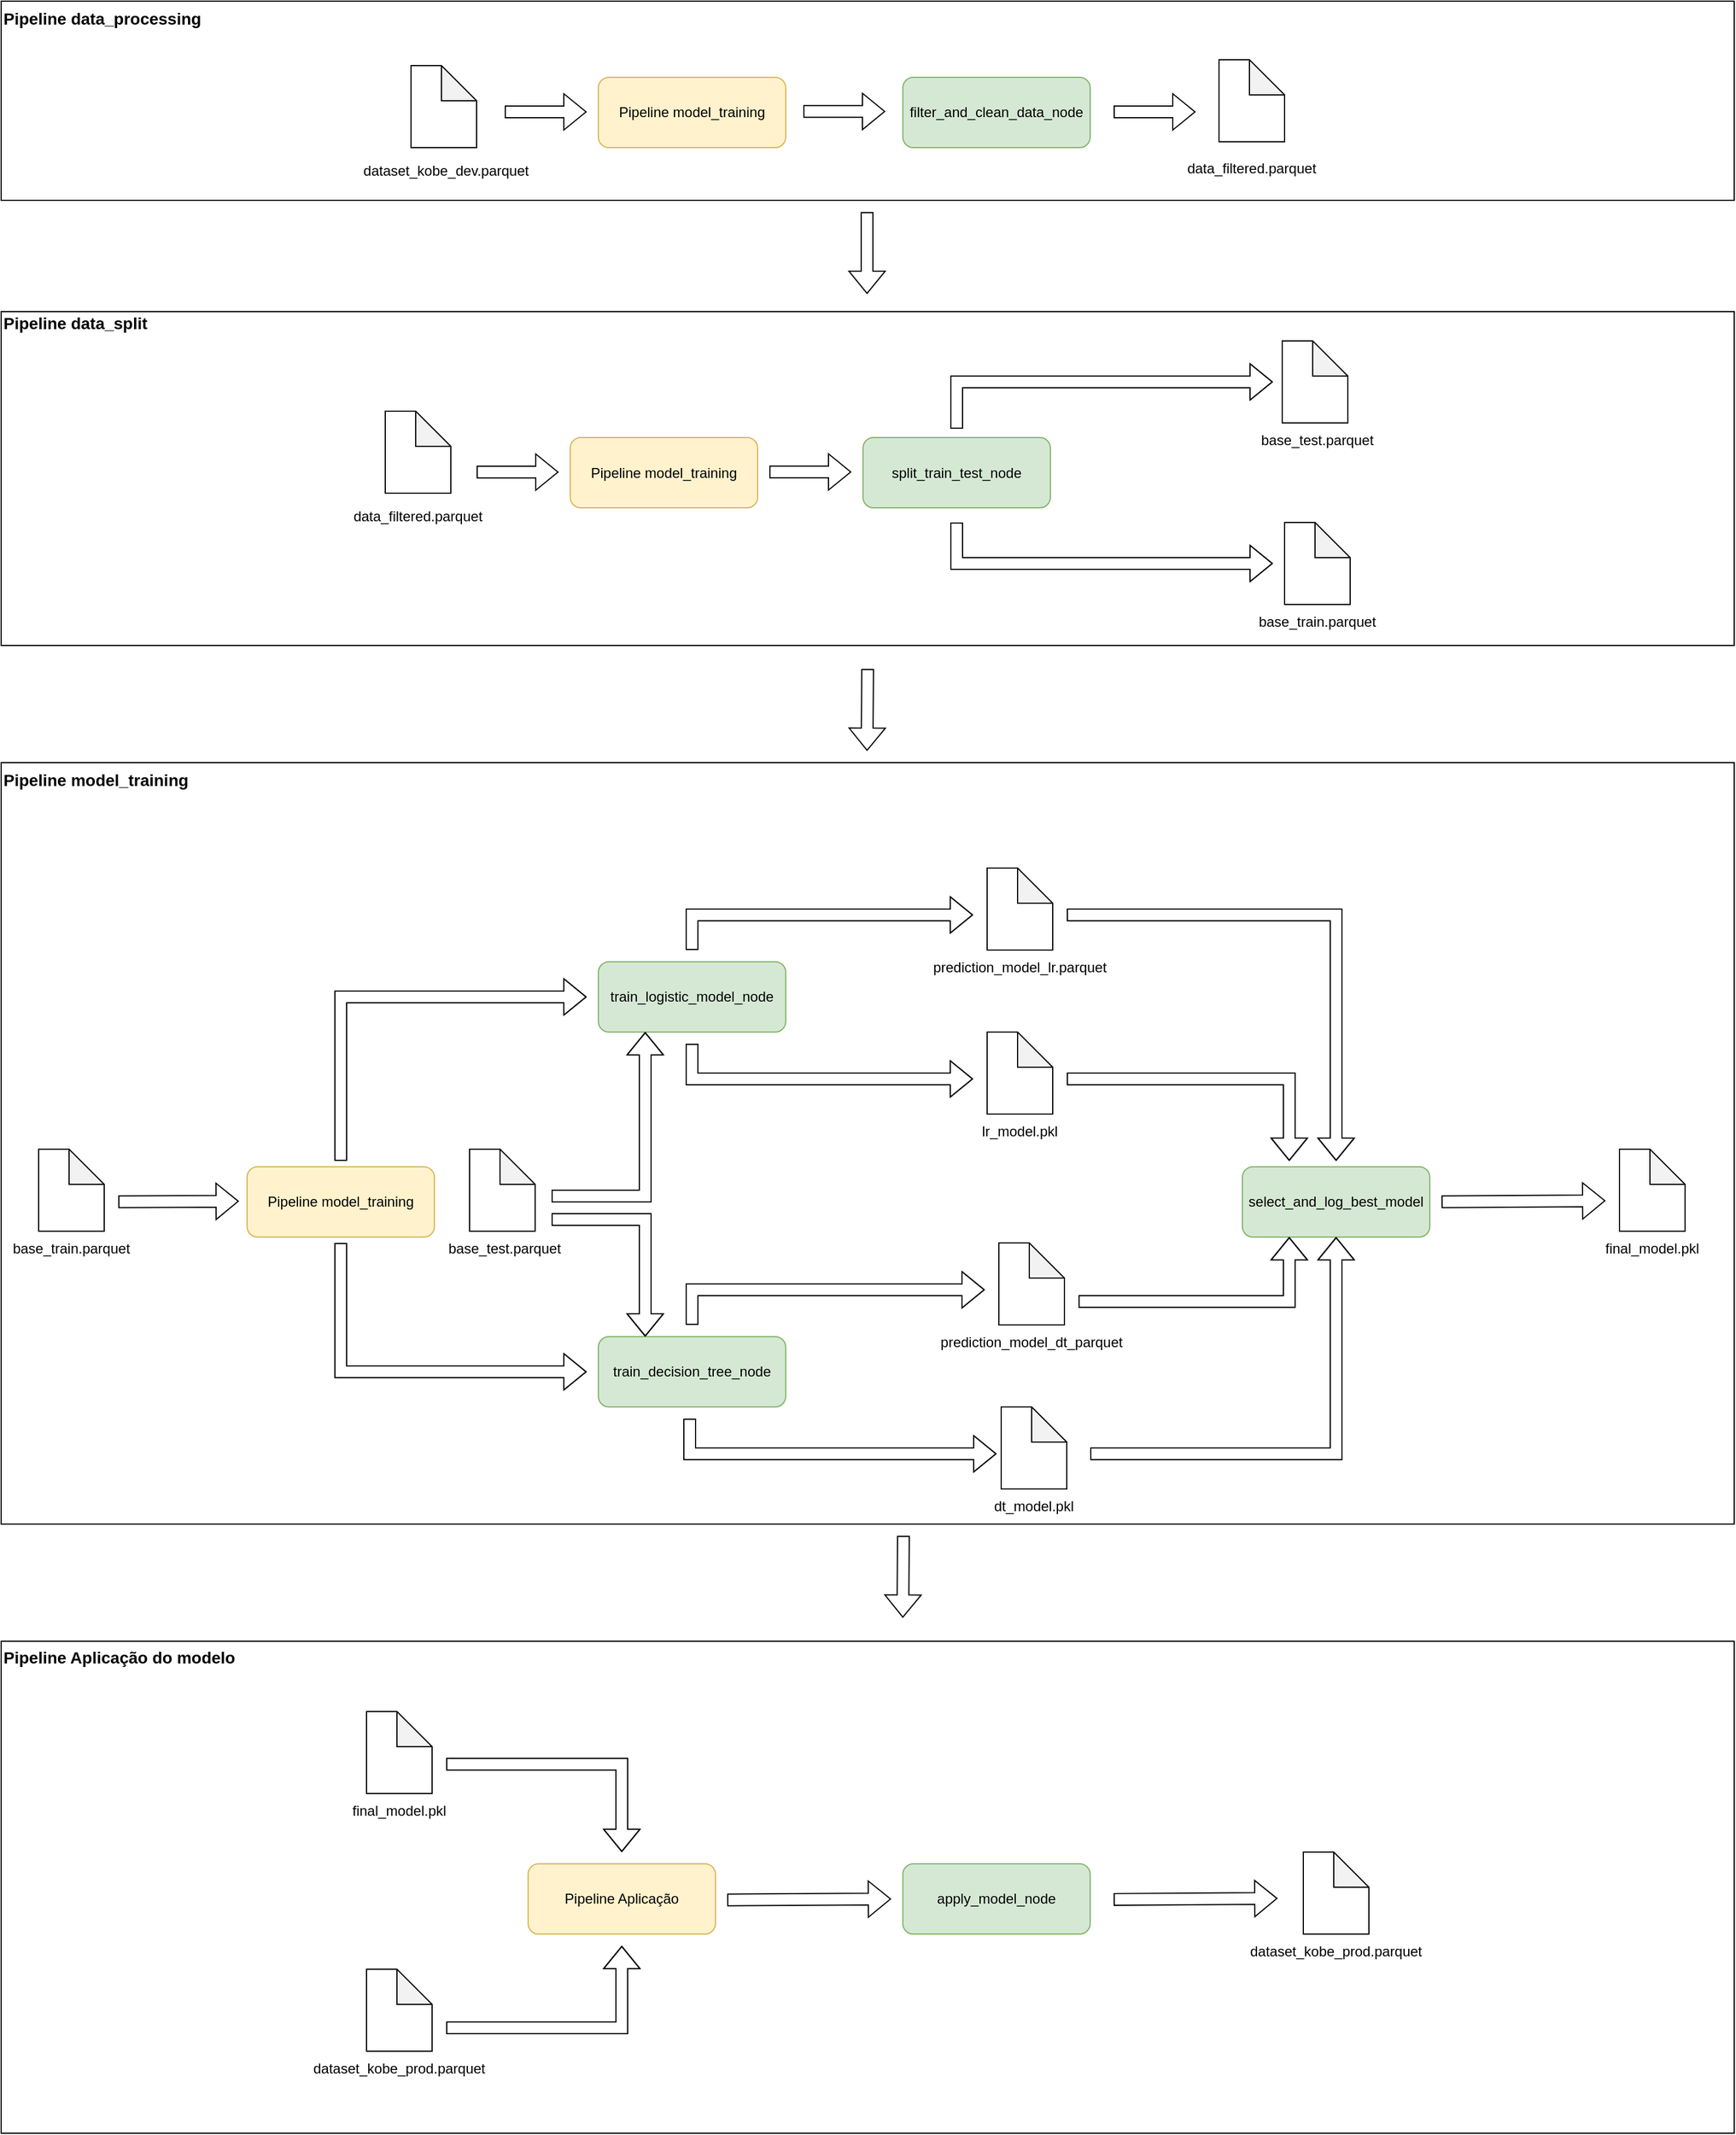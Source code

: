 <mxfile version="26.2.2">
  <diagram name="Página-1" id="7FKEbZBwdg9QhogyXJ1z">
    <mxGraphModel dx="4114" dy="1858" grid="1" gridSize="10" guides="1" tooltips="1" connect="1" arrows="1" fold="1" page="1" pageScale="1" pageWidth="827" pageHeight="1169" math="0" shadow="0">
      <root>
        <mxCell id="0" />
        <mxCell id="1" parent="0" />
        <mxCell id="_XLDpCySr1a8tBHdYcfr-35" value="" style="rounded=0;whiteSpace=wrap;html=1;" parent="1" vertex="1">
          <mxGeometry x="-680" y="565" width="1480" height="285" as="geometry" />
        </mxCell>
        <mxCell id="qqO3S_ic4On0Zhpfvtx0-25" value="" style="rounded=0;whiteSpace=wrap;html=1;" vertex="1" parent="1">
          <mxGeometry x="-680" y="1700" width="1480" height="420" as="geometry" />
        </mxCell>
        <mxCell id="_XLDpCySr1a8tBHdYcfr-26" value="" style="rounded=0;whiteSpace=wrap;html=1;" parent="1" vertex="1">
          <mxGeometry x="-680" y="300" width="1480" height="170" as="geometry" />
        </mxCell>
        <mxCell id="_XLDpCySr1a8tBHdYcfr-2" value="" style="shape=flexArrow;endArrow=classic;html=1;rounded=0;" parent="1" edge="1">
          <mxGeometry width="50" height="50" relative="1" as="geometry">
            <mxPoint x="-250" y="394.5" as="sourcePoint" />
            <mxPoint x="-180" y="394.5" as="targetPoint" />
          </mxGeometry>
        </mxCell>
        <mxCell id="_XLDpCySr1a8tBHdYcfr-4" value="filter_and_clean_data_node" style="rounded=1;whiteSpace=wrap;html=1;fillColor=#d5e8d4;strokeColor=#82b366;" parent="1" vertex="1">
          <mxGeometry x="90" y="365" width="160" height="60" as="geometry" />
        </mxCell>
        <mxCell id="_XLDpCySr1a8tBHdYcfr-7" value="" style="shape=flexArrow;endArrow=classic;html=1;rounded=0;" parent="1" edge="1">
          <mxGeometry width="50" height="50" relative="1" as="geometry">
            <mxPoint x="270" y="394.5" as="sourcePoint" />
            <mxPoint x="340" y="394.5" as="targetPoint" />
          </mxGeometry>
        </mxCell>
        <mxCell id="_XLDpCySr1a8tBHdYcfr-36" value="" style="shape=flexArrow;endArrow=classic;html=1;rounded=0;" parent="1" edge="1">
          <mxGeometry width="50" height="50" relative="1" as="geometry">
            <mxPoint x="59.44" y="480" as="sourcePoint" />
            <mxPoint x="59.44" y="550" as="targetPoint" />
          </mxGeometry>
        </mxCell>
        <mxCell id="_XLDpCySr1a8tBHdYcfr-40" value="" style="group" parent="1" vertex="1" connectable="0">
          <mxGeometry x="358" y="350" width="60" height="105" as="geometry" />
        </mxCell>
        <mxCell id="_XLDpCySr1a8tBHdYcfr-5" value="" style="shape=note;whiteSpace=wrap;html=1;backgroundOutline=1;darkOpacity=0.05;" parent="_XLDpCySr1a8tBHdYcfr-40" vertex="1">
          <mxGeometry x="2" width="56" height="70" as="geometry" />
        </mxCell>
        <mxCell id="_XLDpCySr1a8tBHdYcfr-9" value="data_filtered.parquet" style="text;html=1;align=center;verticalAlign=middle;whiteSpace=wrap;rounded=0;" parent="_XLDpCySr1a8tBHdYcfr-40" vertex="1">
          <mxGeometry y="80" width="60" height="25" as="geometry" />
        </mxCell>
        <mxCell id="_XLDpCySr1a8tBHdYcfr-41" value="" style="group" parent="1" vertex="1" connectable="0">
          <mxGeometry x="-354" y="650" width="60" height="105" as="geometry" />
        </mxCell>
        <mxCell id="_XLDpCySr1a8tBHdYcfr-42" value="" style="shape=note;whiteSpace=wrap;html=1;backgroundOutline=1;darkOpacity=0.05;" parent="_XLDpCySr1a8tBHdYcfr-41" vertex="1">
          <mxGeometry x="2" width="56" height="70" as="geometry" />
        </mxCell>
        <mxCell id="_XLDpCySr1a8tBHdYcfr-43" value="data_filtered.parquet" style="text;html=1;align=center;verticalAlign=middle;whiteSpace=wrap;rounded=0;" parent="_XLDpCySr1a8tBHdYcfr-41" vertex="1">
          <mxGeometry y="75" width="60" height="30" as="geometry" />
        </mxCell>
        <mxCell id="_XLDpCySr1a8tBHdYcfr-50" value="" style="group" parent="1" vertex="1" connectable="0">
          <mxGeometry x="-330" y="355" width="60" height="105" as="geometry" />
        </mxCell>
        <mxCell id="_XLDpCySr1a8tBHdYcfr-1" value="" style="shape=note;whiteSpace=wrap;html=1;backgroundOutline=1;darkOpacity=0.05;" parent="_XLDpCySr1a8tBHdYcfr-50" vertex="1">
          <mxGeometry width="56" height="70" as="geometry" />
        </mxCell>
        <mxCell id="_XLDpCySr1a8tBHdYcfr-3" value="dataset_kobe_dev.parquet" style="text;html=1;align=center;verticalAlign=middle;whiteSpace=wrap;rounded=0;" parent="_XLDpCySr1a8tBHdYcfr-50" vertex="1">
          <mxGeometry y="75" width="60" height="30" as="geometry" />
        </mxCell>
        <mxCell id="_XLDpCySr1a8tBHdYcfr-27" value="Pipeline data_processing" style="text;html=1;align=left;verticalAlign=middle;whiteSpace=wrap;rounded=0;fontSize=14;fontStyle=1" parent="1" vertex="1">
          <mxGeometry x="-680" y="300" width="220" height="30" as="geometry" />
        </mxCell>
        <mxCell id="_XLDpCySr1a8tBHdYcfr-52" value="split_train_test_node" style="rounded=1;whiteSpace=wrap;html=1;fillColor=#d5e8d4;strokeColor=#82b366;" parent="1" vertex="1">
          <mxGeometry x="56" y="672.5" width="160" height="60" as="geometry" />
        </mxCell>
        <mxCell id="_XLDpCySr1a8tBHdYcfr-53" value="" style="shape=flexArrow;endArrow=classic;html=1;rounded=0;" parent="1" edge="1">
          <mxGeometry width="50" height="50" relative="1" as="geometry">
            <mxPoint x="-274" y="702" as="sourcePoint" />
            <mxPoint x="-204" y="702" as="targetPoint" />
          </mxGeometry>
        </mxCell>
        <mxCell id="_XLDpCySr1a8tBHdYcfr-55" value="" style="group" parent="1" vertex="1" connectable="0">
          <mxGeometry x="414" y="590" width="60" height="100" as="geometry" />
        </mxCell>
        <mxCell id="_XLDpCySr1a8tBHdYcfr-29" value="" style="shape=note;whiteSpace=wrap;html=1;backgroundOutline=1;darkOpacity=0.05;" parent="_XLDpCySr1a8tBHdYcfr-55" vertex="1">
          <mxGeometry width="56" height="70" as="geometry" />
        </mxCell>
        <mxCell id="_XLDpCySr1a8tBHdYcfr-33" value="base_test.parquet" style="text;html=1;align=center;verticalAlign=middle;whiteSpace=wrap;rounded=0;" parent="_XLDpCySr1a8tBHdYcfr-55" vertex="1">
          <mxGeometry y="70" width="60" height="30" as="geometry" />
        </mxCell>
        <mxCell id="_XLDpCySr1a8tBHdYcfr-56" value="" style="group" parent="1" vertex="1" connectable="0">
          <mxGeometry x="414" y="745" width="366" height="114.5" as="geometry" />
        </mxCell>
        <mxCell id="_XLDpCySr1a8tBHdYcfr-31" value="" style="shape=note;whiteSpace=wrap;html=1;backgroundOutline=1;darkOpacity=0.05;" parent="_XLDpCySr1a8tBHdYcfr-56" vertex="1">
          <mxGeometry x="2" width="56" height="70" as="geometry" />
        </mxCell>
        <mxCell id="_XLDpCySr1a8tBHdYcfr-34" value="base_train&lt;span style=&quot;background-color: transparent; color: light-dark(rgb(0, 0, 0), rgb(255, 255, 255));&quot;&gt;.parquet&lt;/span&gt;" style="text;html=1;align=center;verticalAlign=middle;whiteSpace=wrap;rounded=0;" parent="_XLDpCySr1a8tBHdYcfr-56" vertex="1">
          <mxGeometry y="70" width="60" height="30" as="geometry" />
        </mxCell>
        <mxCell id="_XLDpCySr1a8tBHdYcfr-59" value="Pipeline data_split" style="text;html=1;align=left;verticalAlign=middle;whiteSpace=wrap;rounded=0;fontSize=14;fontStyle=1" parent="1" vertex="1">
          <mxGeometry x="-680" y="560" width="220" height="30" as="geometry" />
        </mxCell>
        <mxCell id="_XLDpCySr1a8tBHdYcfr-60" value="" style="shape=flexArrow;endArrow=classic;html=1;rounded=0;" parent="1" edge="1">
          <mxGeometry width="50" height="50" relative="1" as="geometry">
            <mxPoint x="59.94" y="870" as="sourcePoint" />
            <mxPoint x="59.44" y="940" as="targetPoint" />
          </mxGeometry>
        </mxCell>
        <mxCell id="_XLDpCySr1a8tBHdYcfr-63" value="" style="rounded=0;whiteSpace=wrap;html=1;" parent="1" vertex="1">
          <mxGeometry x="-680" y="950" width="1480" height="650" as="geometry" />
        </mxCell>
        <mxCell id="_XLDpCySr1a8tBHdYcfr-64" value="Pipeline model_training" style="text;html=1;align=left;verticalAlign=middle;whiteSpace=wrap;rounded=0;fontSize=14;fontStyle=1" parent="1" vertex="1">
          <mxGeometry x="-680" y="950" width="220" height="30" as="geometry" />
        </mxCell>
        <mxCell id="_XLDpCySr1a8tBHdYcfr-67" value="" style="group" parent="1" vertex="1" connectable="0">
          <mxGeometry x="-280" y="1280" width="60" height="100" as="geometry" />
        </mxCell>
        <mxCell id="_XLDpCySr1a8tBHdYcfr-68" value="" style="shape=note;whiteSpace=wrap;html=1;backgroundOutline=1;darkOpacity=0.05;" parent="_XLDpCySr1a8tBHdYcfr-67" vertex="1">
          <mxGeometry width="56" height="70" as="geometry" />
        </mxCell>
        <mxCell id="_XLDpCySr1a8tBHdYcfr-69" value="base_test.parquet" style="text;html=1;align=center;verticalAlign=middle;whiteSpace=wrap;rounded=0;" parent="_XLDpCySr1a8tBHdYcfr-67" vertex="1">
          <mxGeometry y="70" width="60" height="30" as="geometry" />
        </mxCell>
        <mxCell id="_XLDpCySr1a8tBHdYcfr-70" value="" style="group" parent="1" vertex="1" connectable="0">
          <mxGeometry x="-650" y="1280" width="60" height="100" as="geometry" />
        </mxCell>
        <mxCell id="_XLDpCySr1a8tBHdYcfr-71" value="" style="shape=note;whiteSpace=wrap;html=1;backgroundOutline=1;darkOpacity=0.05;" parent="_XLDpCySr1a8tBHdYcfr-70" vertex="1">
          <mxGeometry x="2" width="56" height="70" as="geometry" />
        </mxCell>
        <mxCell id="_XLDpCySr1a8tBHdYcfr-72" value="base_train&lt;span style=&quot;background-color: transparent; color: light-dark(rgb(0, 0, 0), rgb(255, 255, 255));&quot;&gt;.parquet&lt;/span&gt;" style="text;html=1;align=center;verticalAlign=middle;whiteSpace=wrap;rounded=0;" parent="_XLDpCySr1a8tBHdYcfr-70" vertex="1">
          <mxGeometry y="70" width="60" height="30" as="geometry" />
        </mxCell>
        <mxCell id="_XLDpCySr1a8tBHdYcfr-76" value="" style="shape=flexArrow;endArrow=classic;html=1;rounded=0;" parent="1" edge="1">
          <mxGeometry width="50" height="50" relative="1" as="geometry">
            <mxPoint x="230" y="1220" as="sourcePoint" />
            <mxPoint x="420" y="1290" as="targetPoint" />
            <Array as="points">
              <mxPoint x="420" y="1220" />
            </Array>
          </mxGeometry>
        </mxCell>
        <mxCell id="_XLDpCySr1a8tBHdYcfr-78" value="train_logistic_model_node" style="rounded=1;whiteSpace=wrap;html=1;fillColor=#d5e8d4;strokeColor=#82b366;" parent="1" vertex="1">
          <mxGeometry x="-170" y="1120" width="160" height="60" as="geometry" />
        </mxCell>
        <mxCell id="_XLDpCySr1a8tBHdYcfr-79" value="train_decision_tree_node" style="rounded=1;whiteSpace=wrap;html=1;fillColor=#d5e8d4;strokeColor=#82b366;" parent="1" vertex="1">
          <mxGeometry x="-170" y="1440" width="160" height="60" as="geometry" />
        </mxCell>
        <mxCell id="_XLDpCySr1a8tBHdYcfr-80" value="Pipeline model_training" style="rounded=1;whiteSpace=wrap;html=1;fillColor=#fff2cc;strokeColor=#d6b656;" parent="1" vertex="1">
          <mxGeometry x="-470" y="1295" width="160" height="60" as="geometry" />
        </mxCell>
        <mxCell id="_XLDpCySr1a8tBHdYcfr-82" value="" style="shape=flexArrow;endArrow=classic;html=1;rounded=0;" parent="1" edge="1">
          <mxGeometry width="50" height="50" relative="1" as="geometry">
            <mxPoint x="-390" y="1360" as="sourcePoint" />
            <mxPoint x="-180" y="1470" as="targetPoint" />
            <Array as="points">
              <mxPoint x="-390" y="1470" />
            </Array>
          </mxGeometry>
        </mxCell>
        <mxCell id="_XLDpCySr1a8tBHdYcfr-86" value="select_and_log_best_model" style="rounded=1;whiteSpace=wrap;html=1;fillColor=#d5e8d4;strokeColor=#82b366;" parent="1" vertex="1">
          <mxGeometry x="380" y="1295" width="160" height="60" as="geometry" />
        </mxCell>
        <mxCell id="_XLDpCySr1a8tBHdYcfr-94" value="" style="group" parent="1" vertex="1" connectable="0">
          <mxGeometry x="700" y="1280" width="60" height="100" as="geometry" />
        </mxCell>
        <mxCell id="_XLDpCySr1a8tBHdYcfr-95" value="" style="shape=note;whiteSpace=wrap;html=1;backgroundOutline=1;darkOpacity=0.05;" parent="_XLDpCySr1a8tBHdYcfr-94" vertex="1">
          <mxGeometry x="2" width="56" height="70" as="geometry" />
        </mxCell>
        <mxCell id="_XLDpCySr1a8tBHdYcfr-96" value="final_model.pkl" style="text;html=1;align=center;verticalAlign=middle;whiteSpace=wrap;rounded=0;" parent="_XLDpCySr1a8tBHdYcfr-94" vertex="1">
          <mxGeometry y="70" width="60" height="30" as="geometry" />
        </mxCell>
        <mxCell id="_XLDpCySr1a8tBHdYcfr-99" value="" style="shape=flexArrow;endArrow=classic;html=1;rounded=0;" parent="1" edge="1">
          <mxGeometry width="50" height="50" relative="1" as="geometry">
            <mxPoint x="-90" y="1110" as="sourcePoint" />
            <mxPoint x="150" y="1080" as="targetPoint" />
            <Array as="points">
              <mxPoint x="-90" y="1080" />
              <mxPoint x="30" y="1080" />
            </Array>
          </mxGeometry>
        </mxCell>
        <mxCell id="_XLDpCySr1a8tBHdYcfr-101" value="" style="shape=flexArrow;endArrow=classic;html=1;rounded=0;" parent="1" edge="1">
          <mxGeometry width="50" height="50" relative="1" as="geometry">
            <mxPoint x="-90" y="1190" as="sourcePoint" />
            <mxPoint x="150" y="1220" as="targetPoint" />
            <Array as="points">
              <mxPoint x="-90" y="1220" />
            </Array>
          </mxGeometry>
        </mxCell>
        <mxCell id="_XLDpCySr1a8tBHdYcfr-102" value="" style="group" parent="1" vertex="1" connectable="0">
          <mxGeometry x="160" y="1180" width="60" height="100" as="geometry" />
        </mxCell>
        <mxCell id="_XLDpCySr1a8tBHdYcfr-103" value="" style="shape=note;whiteSpace=wrap;html=1;backgroundOutline=1;darkOpacity=0.05;" parent="_XLDpCySr1a8tBHdYcfr-102" vertex="1">
          <mxGeometry x="2" width="56" height="70" as="geometry" />
        </mxCell>
        <mxCell id="_XLDpCySr1a8tBHdYcfr-104" value="lr_model.pkl" style="text;html=1;align=center;verticalAlign=middle;whiteSpace=wrap;rounded=0;" parent="_XLDpCySr1a8tBHdYcfr-102" vertex="1">
          <mxGeometry y="70" width="60" height="30" as="geometry" />
        </mxCell>
        <mxCell id="_XLDpCySr1a8tBHdYcfr-105" value="" style="shape=flexArrow;endArrow=classic;html=1;rounded=0;" parent="1" edge="1">
          <mxGeometry width="50" height="50" relative="1" as="geometry">
            <mxPoint x="-90" y="1430" as="sourcePoint" />
            <mxPoint x="160" y="1400" as="targetPoint" />
            <Array as="points">
              <mxPoint x="-90" y="1400" />
              <mxPoint x="40" y="1400" />
            </Array>
          </mxGeometry>
        </mxCell>
        <mxCell id="_XLDpCySr1a8tBHdYcfr-106" value="" style="group" parent="1" vertex="1" connectable="0">
          <mxGeometry x="172" y="1500" width="60" height="100" as="geometry" />
        </mxCell>
        <mxCell id="_XLDpCySr1a8tBHdYcfr-107" value="" style="shape=note;whiteSpace=wrap;html=1;backgroundOutline=1;darkOpacity=0.05;" parent="_XLDpCySr1a8tBHdYcfr-106" vertex="1">
          <mxGeometry x="2" width="56" height="70" as="geometry" />
        </mxCell>
        <mxCell id="_XLDpCySr1a8tBHdYcfr-108" value="dt_model.pkl" style="text;html=1;align=center;verticalAlign=middle;whiteSpace=wrap;rounded=0;" parent="_XLDpCySr1a8tBHdYcfr-106" vertex="1">
          <mxGeometry y="70" width="60" height="30" as="geometry" />
        </mxCell>
        <mxCell id="_XLDpCySr1a8tBHdYcfr-109" value="" style="shape=flexArrow;endArrow=classic;html=1;rounded=0;" parent="1" edge="1">
          <mxGeometry width="50" height="50" relative="1" as="geometry">
            <mxPoint x="-92" y="1510" as="sourcePoint" />
            <mxPoint x="170" y="1540" as="targetPoint" />
            <Array as="points">
              <mxPoint x="-92" y="1540" />
              <mxPoint x="-10" y="1540" />
            </Array>
          </mxGeometry>
        </mxCell>
        <mxCell id="_XLDpCySr1a8tBHdYcfr-112" value="" style="shape=flexArrow;endArrow=classic;html=1;rounded=0;" parent="1" edge="1">
          <mxGeometry width="50" height="50" relative="1" as="geometry">
            <mxPoint x="550" y="1324.88" as="sourcePoint" />
            <mxPoint x="690" y="1324" as="targetPoint" />
          </mxGeometry>
        </mxCell>
        <mxCell id="_XLDpCySr1a8tBHdYcfr-113" value="" style="shape=flexArrow;endArrow=classic;html=1;rounded=0;" parent="1" edge="1">
          <mxGeometry width="50" height="50" relative="1" as="geometry">
            <mxPoint x="-390" y="1290" as="sourcePoint" />
            <mxPoint x="-180" y="1150" as="targetPoint" />
            <Array as="points">
              <mxPoint x="-390" y="1150" />
            </Array>
          </mxGeometry>
        </mxCell>
        <mxCell id="_XLDpCySr1a8tBHdYcfr-115" value="" style="shape=flexArrow;endArrow=classic;html=1;rounded=0;entryX=0.5;entryY=1;entryDx=0;entryDy=0;" parent="1" edge="1" target="_XLDpCySr1a8tBHdYcfr-86">
          <mxGeometry width="50" height="50" relative="1" as="geometry">
            <mxPoint x="250" y="1540" as="sourcePoint" />
            <mxPoint x="420" y="1360" as="targetPoint" />
            <Array as="points">
              <mxPoint x="460" y="1540" />
            </Array>
          </mxGeometry>
        </mxCell>
        <mxCell id="_XLDpCySr1a8tBHdYcfr-117" value="" style="shape=flexArrow;endArrow=classic;html=1;rounded=0;" parent="1" edge="1">
          <mxGeometry width="50" height="50" relative="1" as="geometry">
            <mxPoint x="-580" y="1324.88" as="sourcePoint" />
            <mxPoint x="-477" y="1324.44" as="targetPoint" />
          </mxGeometry>
        </mxCell>
        <mxCell id="_XLDpCySr1a8tBHdYcfr-119" value="" style="shape=flexArrow;endArrow=classic;html=1;rounded=0;entryX=0.25;entryY=1;entryDx=0;entryDy=0;" parent="1" edge="1" target="_XLDpCySr1a8tBHdYcfr-78">
          <mxGeometry width="50" height="50" relative="1" as="geometry">
            <mxPoint x="-210" y="1320" as="sourcePoint" />
            <mxPoint x="500" y="1290" as="targetPoint" />
            <Array as="points">
              <mxPoint x="-130" y="1320" />
            </Array>
          </mxGeometry>
        </mxCell>
        <mxCell id="qqO3S_ic4On0Zhpfvtx0-1" value="" style="shape=flexArrow;endArrow=classic;html=1;rounded=0;" edge="1" parent="1">
          <mxGeometry width="50" height="50" relative="1" as="geometry">
            <mxPoint x="230" y="1080" as="sourcePoint" />
            <mxPoint x="460" y="1290" as="targetPoint" />
            <Array as="points">
              <mxPoint x="460" y="1080" />
            </Array>
          </mxGeometry>
        </mxCell>
        <mxCell id="qqO3S_ic4On0Zhpfvtx0-2" value="" style="shape=flexArrow;endArrow=classic;html=1;rounded=0;entryX=0.25;entryY=1;entryDx=0;entryDy=0;" edge="1" parent="1" target="_XLDpCySr1a8tBHdYcfr-86">
          <mxGeometry width="50" height="50" relative="1" as="geometry">
            <mxPoint x="240" y="1410" as="sourcePoint" />
            <mxPoint x="470" y="1365" as="targetPoint" />
            <Array as="points">
              <mxPoint x="420" y="1410" />
            </Array>
          </mxGeometry>
        </mxCell>
        <mxCell id="_XLDpCySr1a8tBHdYcfr-88" value="" style="shape=note;whiteSpace=wrap;html=1;backgroundOutline=1;darkOpacity=0.05;" parent="1" vertex="1">
          <mxGeometry x="172" y="1360" width="56" height="70" as="geometry" />
        </mxCell>
        <mxCell id="_XLDpCySr1a8tBHdYcfr-89" value="prediction_model_dt_parquet" style="text;html=1;align=center;verticalAlign=middle;whiteSpace=wrap;rounded=0;" parent="1" vertex="1">
          <mxGeometry x="170" y="1430" width="60" height="30" as="geometry" />
        </mxCell>
        <mxCell id="_XLDpCySr1a8tBHdYcfr-84" value="" style="shape=note;whiteSpace=wrap;html=1;backgroundOutline=1;darkOpacity=0.05;" parent="1" vertex="1">
          <mxGeometry x="162" y="1040" width="56" height="70" as="geometry" />
        </mxCell>
        <mxCell id="_XLDpCySr1a8tBHdYcfr-85" value="prediction_model_lr.parquet" style="text;html=1;align=center;verticalAlign=middle;whiteSpace=wrap;rounded=0;" parent="1" vertex="1">
          <mxGeometry x="160" y="1110" width="60" height="30" as="geometry" />
        </mxCell>
        <mxCell id="qqO3S_ic4On0Zhpfvtx0-3" value="" style="shape=flexArrow;endArrow=classic;html=1;rounded=0;entryX=0.25;entryY=0;entryDx=0;entryDy=0;" edge="1" parent="1" target="_XLDpCySr1a8tBHdYcfr-79">
          <mxGeometry width="50" height="50" relative="1" as="geometry">
            <mxPoint x="-210" y="1340" as="sourcePoint" />
            <mxPoint x="700" y="1334" as="targetPoint" />
            <Array as="points">
              <mxPoint x="-130" y="1340" />
            </Array>
          </mxGeometry>
        </mxCell>
        <mxCell id="qqO3S_ic4On0Zhpfvtx0-10" value="" style="group" vertex="1" connectable="0" parent="1">
          <mxGeometry x="-370" y="1760" width="60" height="100" as="geometry" />
        </mxCell>
        <mxCell id="qqO3S_ic4On0Zhpfvtx0-11" value="" style="shape=note;whiteSpace=wrap;html=1;backgroundOutline=1;darkOpacity=0.05;" vertex="1" parent="qqO3S_ic4On0Zhpfvtx0-10">
          <mxGeometry x="2" width="56" height="70" as="geometry" />
        </mxCell>
        <mxCell id="qqO3S_ic4On0Zhpfvtx0-12" value="final_model.pkl" style="text;html=1;align=center;verticalAlign=middle;whiteSpace=wrap;rounded=0;" vertex="1" parent="qqO3S_ic4On0Zhpfvtx0-10">
          <mxGeometry y="70" width="60" height="30" as="geometry" />
        </mxCell>
        <mxCell id="qqO3S_ic4On0Zhpfvtx0-13" value="" style="group" vertex="1" connectable="0" parent="1">
          <mxGeometry x="-370" y="1980" width="60" height="100" as="geometry" />
        </mxCell>
        <mxCell id="qqO3S_ic4On0Zhpfvtx0-14" value="" style="shape=note;whiteSpace=wrap;html=1;backgroundOutline=1;darkOpacity=0.05;" vertex="1" parent="qqO3S_ic4On0Zhpfvtx0-13">
          <mxGeometry x="2" width="56" height="70" as="geometry" />
        </mxCell>
        <mxCell id="qqO3S_ic4On0Zhpfvtx0-15" value="dataset_kobe_prod.parquet" style="text;html=1;align=center;verticalAlign=middle;whiteSpace=wrap;rounded=0;" vertex="1" parent="qqO3S_ic4On0Zhpfvtx0-13">
          <mxGeometry y="70" width="60" height="30" as="geometry" />
        </mxCell>
        <mxCell id="qqO3S_ic4On0Zhpfvtx0-16" value="Pipeline Aplicação" style="rounded=1;whiteSpace=wrap;html=1;fillColor=#fff2cc;strokeColor=#d6b656;" vertex="1" parent="1">
          <mxGeometry x="-230" y="1890" width="160" height="60" as="geometry" />
        </mxCell>
        <mxCell id="qqO3S_ic4On0Zhpfvtx0-17" value="" style="shape=flexArrow;endArrow=classic;html=1;rounded=0;" edge="1" parent="1">
          <mxGeometry width="50" height="50" relative="1" as="geometry">
            <mxPoint x="-300" y="1805" as="sourcePoint" />
            <mxPoint x="-150" y="1880" as="targetPoint" />
            <Array as="points">
              <mxPoint x="-150" y="1805" />
            </Array>
          </mxGeometry>
        </mxCell>
        <mxCell id="qqO3S_ic4On0Zhpfvtx0-18" value="" style="shape=flexArrow;endArrow=classic;html=1;rounded=0;" edge="1" parent="1">
          <mxGeometry width="50" height="50" relative="1" as="geometry">
            <mxPoint x="-300" y="2030" as="sourcePoint" />
            <mxPoint x="-150" y="1960" as="targetPoint" />
            <Array as="points">
              <mxPoint x="-150" y="2030" />
            </Array>
          </mxGeometry>
        </mxCell>
        <mxCell id="qqO3S_ic4On0Zhpfvtx0-19" value="apply_model_node" style="rounded=1;whiteSpace=wrap;html=1;fillColor=#d5e8d4;strokeColor=#82b366;" vertex="1" parent="1">
          <mxGeometry x="90" y="1890" width="160" height="60" as="geometry" />
        </mxCell>
        <mxCell id="qqO3S_ic4On0Zhpfvtx0-20" value="" style="shape=flexArrow;endArrow=classic;html=1;rounded=0;" edge="1" parent="1">
          <mxGeometry width="50" height="50" relative="1" as="geometry">
            <mxPoint x="-60" y="1920.88" as="sourcePoint" />
            <mxPoint x="80" y="1920" as="targetPoint" />
          </mxGeometry>
        </mxCell>
        <mxCell id="qqO3S_ic4On0Zhpfvtx0-21" value="" style="group" vertex="1" connectable="0" parent="1">
          <mxGeometry x="430" y="1880" width="60" height="100" as="geometry" />
        </mxCell>
        <mxCell id="qqO3S_ic4On0Zhpfvtx0-22" value="" style="shape=note;whiteSpace=wrap;html=1;backgroundOutline=1;darkOpacity=0.05;" vertex="1" parent="qqO3S_ic4On0Zhpfvtx0-21">
          <mxGeometry x="2" width="56" height="70" as="geometry" />
        </mxCell>
        <mxCell id="qqO3S_ic4On0Zhpfvtx0-23" value="dataset_kobe_prod.parquet" style="text;html=1;align=center;verticalAlign=middle;whiteSpace=wrap;rounded=0;" vertex="1" parent="qqO3S_ic4On0Zhpfvtx0-21">
          <mxGeometry y="70" width="60" height="30" as="geometry" />
        </mxCell>
        <mxCell id="qqO3S_ic4On0Zhpfvtx0-24" value="" style="shape=flexArrow;endArrow=classic;html=1;rounded=0;" edge="1" parent="1">
          <mxGeometry width="50" height="50" relative="1" as="geometry">
            <mxPoint x="270" y="1920.44" as="sourcePoint" />
            <mxPoint x="410" y="1919.56" as="targetPoint" />
          </mxGeometry>
        </mxCell>
        <mxCell id="qqO3S_ic4On0Zhpfvtx0-26" value="Pipeline Aplicação do modelo" style="text;html=1;align=left;verticalAlign=middle;whiteSpace=wrap;rounded=0;fontSize=14;fontStyle=1" vertex="1" parent="1">
          <mxGeometry x="-680" y="1699" width="220" height="30" as="geometry" />
        </mxCell>
        <mxCell id="qqO3S_ic4On0Zhpfvtx0-28" value="" style="shape=flexArrow;endArrow=classic;html=1;rounded=0;" edge="1" parent="1">
          <mxGeometry width="50" height="50" relative="1" as="geometry">
            <mxPoint x="90.5" y="1610" as="sourcePoint" />
            <mxPoint x="90" y="1680" as="targetPoint" />
          </mxGeometry>
        </mxCell>
        <mxCell id="qqO3S_ic4On0Zhpfvtx0-29" value="Pipeline model_training" style="rounded=1;whiteSpace=wrap;html=1;fillColor=#fff2cc;strokeColor=#d6b656;" vertex="1" parent="1">
          <mxGeometry x="-194" y="672.5" width="160" height="60" as="geometry" />
        </mxCell>
        <mxCell id="qqO3S_ic4On0Zhpfvtx0-31" value="" style="shape=flexArrow;endArrow=classic;html=1;rounded=0;" edge="1" parent="1">
          <mxGeometry width="50" height="50" relative="1" as="geometry">
            <mxPoint x="-24" y="701.87" as="sourcePoint" />
            <mxPoint x="46" y="701.87" as="targetPoint" />
          </mxGeometry>
        </mxCell>
        <mxCell id="qqO3S_ic4On0Zhpfvtx0-32" value="" style="shape=flexArrow;endArrow=classic;html=1;rounded=0;" edge="1" parent="1">
          <mxGeometry width="50" height="50" relative="1" as="geometry">
            <mxPoint x="136" y="665" as="sourcePoint" />
            <mxPoint x="406" y="625" as="targetPoint" />
            <Array as="points">
              <mxPoint x="136" y="625" />
            </Array>
          </mxGeometry>
        </mxCell>
        <mxCell id="qqO3S_ic4On0Zhpfvtx0-33" value="" style="shape=flexArrow;endArrow=classic;html=1;rounded=0;" edge="1" parent="1">
          <mxGeometry width="50" height="50" relative="1" as="geometry">
            <mxPoint x="136" y="745" as="sourcePoint" />
            <mxPoint x="406" y="780" as="targetPoint" />
            <Array as="points">
              <mxPoint x="136" y="780" />
            </Array>
          </mxGeometry>
        </mxCell>
        <mxCell id="qqO3S_ic4On0Zhpfvtx0-34" value="Pipeline model_training" style="rounded=1;whiteSpace=wrap;html=1;fillColor=#fff2cc;strokeColor=#d6b656;" vertex="1" parent="1">
          <mxGeometry x="-170" y="365" width="160" height="60" as="geometry" />
        </mxCell>
        <mxCell id="qqO3S_ic4On0Zhpfvtx0-35" value="" style="shape=flexArrow;endArrow=classic;html=1;rounded=0;" edge="1" parent="1">
          <mxGeometry width="50" height="50" relative="1" as="geometry">
            <mxPoint x="5" y="394.17" as="sourcePoint" />
            <mxPoint x="75" y="394.17" as="targetPoint" />
          </mxGeometry>
        </mxCell>
      </root>
    </mxGraphModel>
  </diagram>
</mxfile>
